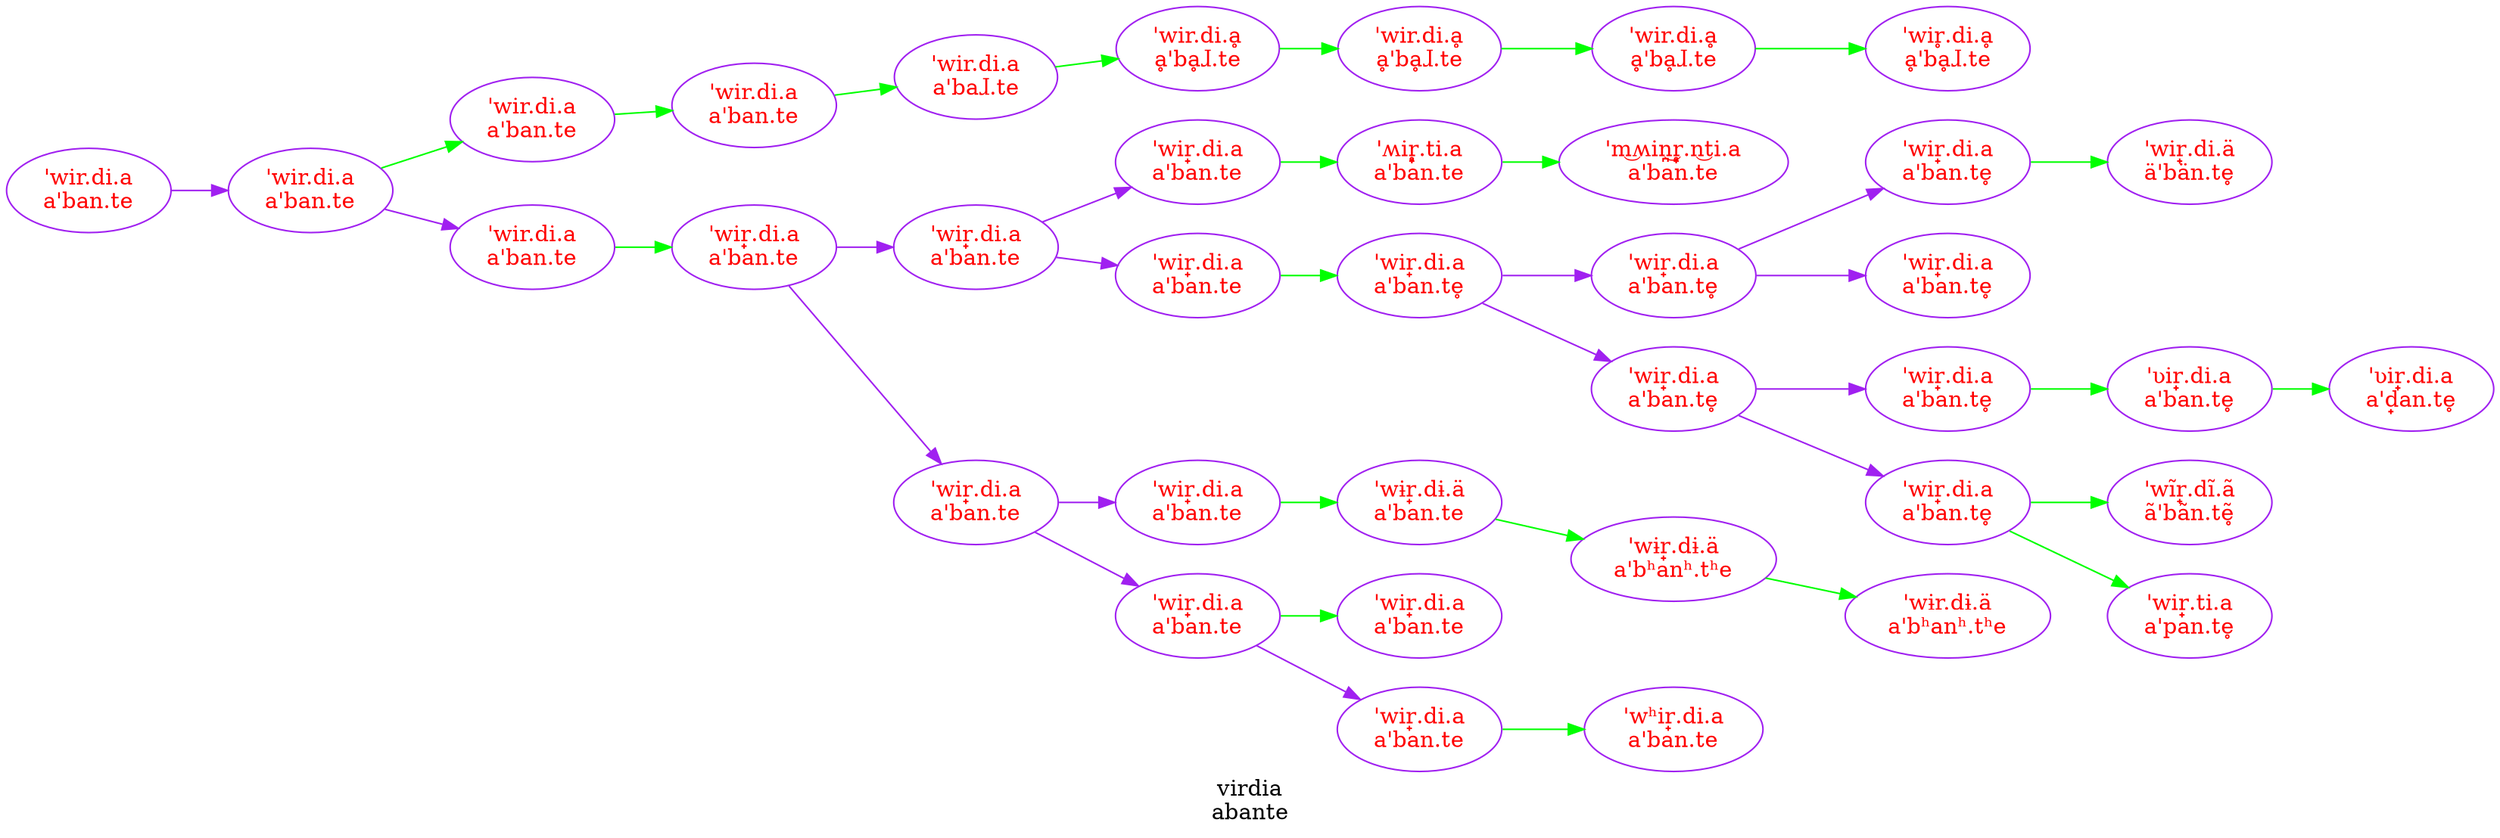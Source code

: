digraph " We display the history of a word" {
label = "virdia
abante" 
graph[rankdir="LR"];
node [style="filled", fillcolor = "white"];
edge [style="solid", color="purple"];
0 [label="'wir̟.di.a
a'ban.te", fillcolor= white, color="purple",  fontcolor="red"];
1 [label="'wir.di.a
a'baɺ.te", fillcolor= white, color="purple",  fontcolor="red"];
2 [label="'wɨr.dɨ.ä
a'bʰanʰ.tʰe", fillcolor= white, color="purple",  fontcolor="red"];
3 [label="'ʋir̟.di.a
a'ban.te̥", fillcolor= white, color="purple",  fontcolor="red"];
4 [label="'wĩr̟.dĩ.ã
ã'bãn.tẽ̥", fillcolor= white, color="purple",  fontcolor="red"];
5 [label="'m͜ʍin̪͜r̥̟.n͜ti.a
a'ban.te", fillcolor= white, color="purple",  fontcolor="red"];
6 [label="'wir̟.di.a
a'ban.te̥", fillcolor= white, color="purple",  fontcolor="red"];
7 [label="'wɨr̟.dɨ.ä
a'ban.te", fillcolor= white, color="purple",  fontcolor="red"];
8 [label="'wir̟.di.a
a'ban.te̥", fillcolor= white, color="purple",  fontcolor="red"];
9 [label="'wir̟.di.a
a'ban.te", fillcolor= white, color="purple",  fontcolor="red"];
10 [label="'wir̥.di.ḁ
ḁ'bḁɺ.te", fillcolor= white, color="purple",  fontcolor="red"];
11 [label="'wʰir̟.di.a
a'ban.te", fillcolor= white, color="purple",  fontcolor="red"];
12 [label="'ʋir̟.di.a
a'd̟an.te̥", fillcolor= white, color="purple",  fontcolor="red"];
13 [label="'wir̟.di.a
a'ban.te̥", fillcolor= white, color="purple",  fontcolor="red"];
14 [label="'wir.di.a
a'ban.te", fillcolor= white, color="purple",  fontcolor="red"];
15 [label="'wir̟.di.a
a'ban.te̥", fillcolor= white, color="purple",  fontcolor="red"];
16 [label="'wir̟.di.a
a'ban.te", fillcolor= white, color="purple",  fontcolor="red"];
17 [label="'wir.di.ḁ
ḁ'bḁɺ.te", fillcolor= white, color="purple",  fontcolor="red"];
18 [label="'wir̟.di.a
a'ban.te̥", fillcolor= white, color="purple",  fontcolor="red"];
19 [label="'wir̟.di.a
a'ban.te", fillcolor= white, color="purple",  fontcolor="red"];
20 [label="'wir̟.di.ä
ä'bän.te̥", fillcolor= white, color="purple",  fontcolor="red"];
21 [label="'wir̟.di.a
a'ban.te", fillcolor= white, color="purple",  fontcolor="red"];
22 [label="'ʍir̥̟.ti.a
a'ban.te", fillcolor= white, color="purple",  fontcolor="red"];
23 [label="'wir̟.di.a
a'ban.te", fillcolor= white, color="purple",  fontcolor="red"];
24 [label="'wir̟.di.a
a'ban.te", fillcolor= white, color="purple",  fontcolor="red"];
25 [label="'wir.di.a
a'ban.te", fillcolor= white, color="purple",  fontcolor="red"];
26 [label="'wir.di.a
a'ban.te", fillcolor= white, color="purple",  fontcolor="red"];
27 [label="'wɨr̟.dɨ.ä
a'bʰanʰ.tʰe", fillcolor= white, color="purple",  fontcolor="red"];
28 [label="'wir.di.ḁ
ḁ'bḁɺ.te", fillcolor= white, color="purple",  fontcolor="red"];
29 [label="'wir.di.ḁ
ḁ'bḁɺ.te", fillcolor= white, color="purple",  fontcolor="red"];
30 [label="'wir.di.a
a'ban.te", fillcolor= white, color="purple",  fontcolor="red"];
31 [label="'wir̟.ti.a
a'pan.te̥", fillcolor= white, color="purple",  fontcolor="red"];
32 [label="'wir̟.di.a
a'ban.te", fillcolor= white, color="purple",  fontcolor="red"];
33 [label="'wir̟.di.a
a'ban.te", fillcolor= white, color="purple",  fontcolor="red"];
34 [label="'wir̟.di.a
a'ban.te̥", fillcolor= white, color="purple",  fontcolor="red"];
35 [label="'wir̟.di.a
a'ban.te̥", fillcolor= white, color="purple",  fontcolor="red"];
36 [label="'wir.di.a
a'ban.te", fillcolor= white, color="purple",  fontcolor="red"];
36 -> 25;
30 -> 33[style="solid", color="green"];
25 -> 30;
33 -> 19;
16 -> 35[style="solid", color="green"];
19 -> 16;
35 -> 15;
15 -> 13;
35 -> 6;
33 -> 23;
23 -> 32;
13 -> 4[style="solid", color="green"];
13 -> 31[style="solid", color="green"];
3 -> 12[style="solid", color="green"];
8 -> 3[style="solid", color="green"];
15 -> 8;
18 -> 20[style="solid", color="green"];
6 -> 18;
6 -> 34;
22 -> 5[style="solid", color="green"];
0 -> 22[style="solid", color="green"];
19 -> 0;
27 -> 2[style="solid", color="green"];
7 -> 27[style="solid", color="green"];
21 -> 7[style="solid", color="green"];
23 -> 21;
24 -> 11[style="solid", color="green"];
32 -> 24;
32 -> 9[style="solid", color="green"];
17 -> 10[style="solid", color="green"];
29 -> 17[style="solid", color="green"];
28 -> 29[style="solid", color="green"];
1 -> 28[style="solid", color="green"];
14 -> 1[style="solid", color="green"];
26 -> 14[style="solid", color="green"];
25 -> 26[style="solid", color="green"];
}